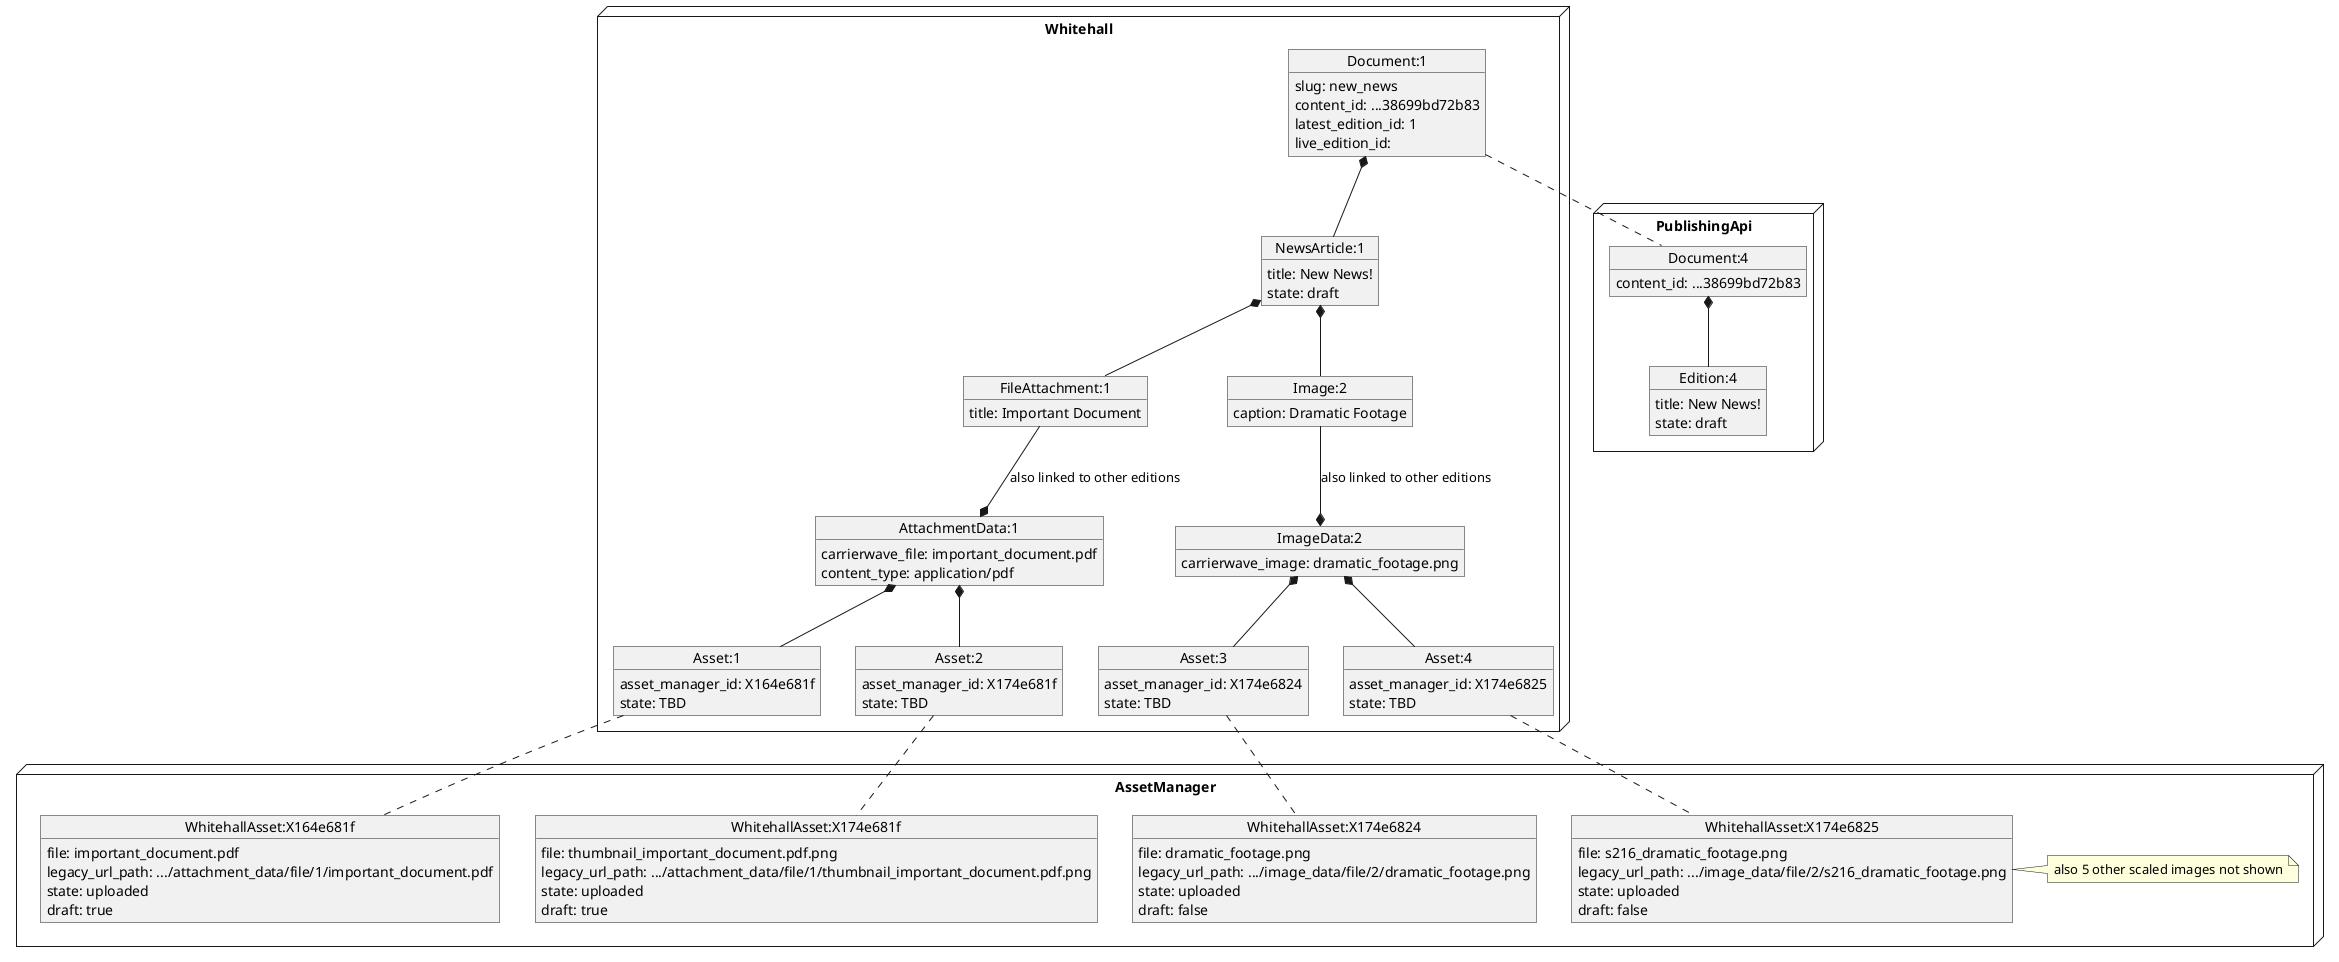 @startuml
node Whitehall {
object "Document:1" as Document_1 {
  slug: new_news
  content_id: ...38699bd72b83
  latest_edition_id: 1
  live_edition_id:
}
together {
object "NewsArticle:1" as NewsArticle_1 {
  title: New News!
  state: draft
}
Document_1 *-- NewsArticle_1
object "FileAttachment:1" as FileAttachment_1 {
  title: Important Document
}
NewsArticle_1 *-- FileAttachment_1
object "Image:2" as Image_2 {
  caption: Dramatic Footage
}
NewsArticle_1 *-- Image_2
}
object "AttachmentData:1" as AttachmentData_1 {
  carrierwave_file: important_document.pdf
  content_type: application/pdf
}
AttachmentData_1 *-u- FileAttachment_1: also linked to other editions
object "ImageData:2" as ImageData_2 {
  carrierwave_image: dramatic_footage.png
}
ImageData_2 *-u- Image_2: also linked to other editions

object "Asset:1" as Asset_1 {
  asset_manager_id: X164e681f
  state: TBD
}
object "Asset:2" as Asset_2 {
  asset_manager_id: X174e681f
  state: TBD
}

object "Asset:3" as Asset_3 {
  asset_manager_id: X174e6824
  state: TBD
}
object "Asset:4" as Asset_4 {
  asset_manager_id: X174e6825
  state: TBD
}

AttachmentData_1 *-- Asset_1
AttachmentData_1 *-- Asset_2
ImageData_2 *-- Asset_3
ImageData_2 *-- Asset_4 

}
node PublishingApi {
object "Document:4" as pubapi_Document_4 {
    content_id: ...38699bd72b83
}
object "Edition:4" as pubapi_Edition_4 {
  title: New News!
  state: draft
}
pubapi_Document_4 *-- pubapi_Edition_4
}
node AssetManager {
together {
object "WhitehallAsset:X164e681f" as am_WhitehallAsset_X164e681f {
  file: important_document.pdf
  legacy_url_path: .../attachment_data/file/1/important_document.pdf
  state: uploaded
  draft: true
}
object "WhitehallAsset:X174e681f" as am_WhitehallAsset_X174e681f {
  file: thumbnail_important_document.pdf.png
  legacy_url_path: .../attachment_data/file/1/thumbnail_important_document.pdf.png
  state: uploaded
  draft: true
}
}
together {
object "WhitehallAsset:X174e6824" as am_WhitehallAsset_X174e6824 {
  file: dramatic_footage.png
  legacy_url_path: .../image_data/file/2/dramatic_footage.png
  state: uploaded
  draft: false
}
object "WhitehallAsset:X174e6825" as am_WhitehallAsset_X174e6825 {
  file: s216_dramatic_footage.png
  legacy_url_path: .../image_data/file/2/s216_dramatic_footage.png
  state: uploaded
  draft: false
}
note right
 also 5 other scaled images not shown
end note
}
}
Document_1 .. pubapi_Document_4
Asset_1 .. am_WhitehallAsset_X164e681f
Asset_2 .. am_WhitehallAsset_X174e681f
Asset_3 .. am_WhitehallAsset_X174e6824
Asset_4 .. am_WhitehallAsset_X174e6825
@enduml